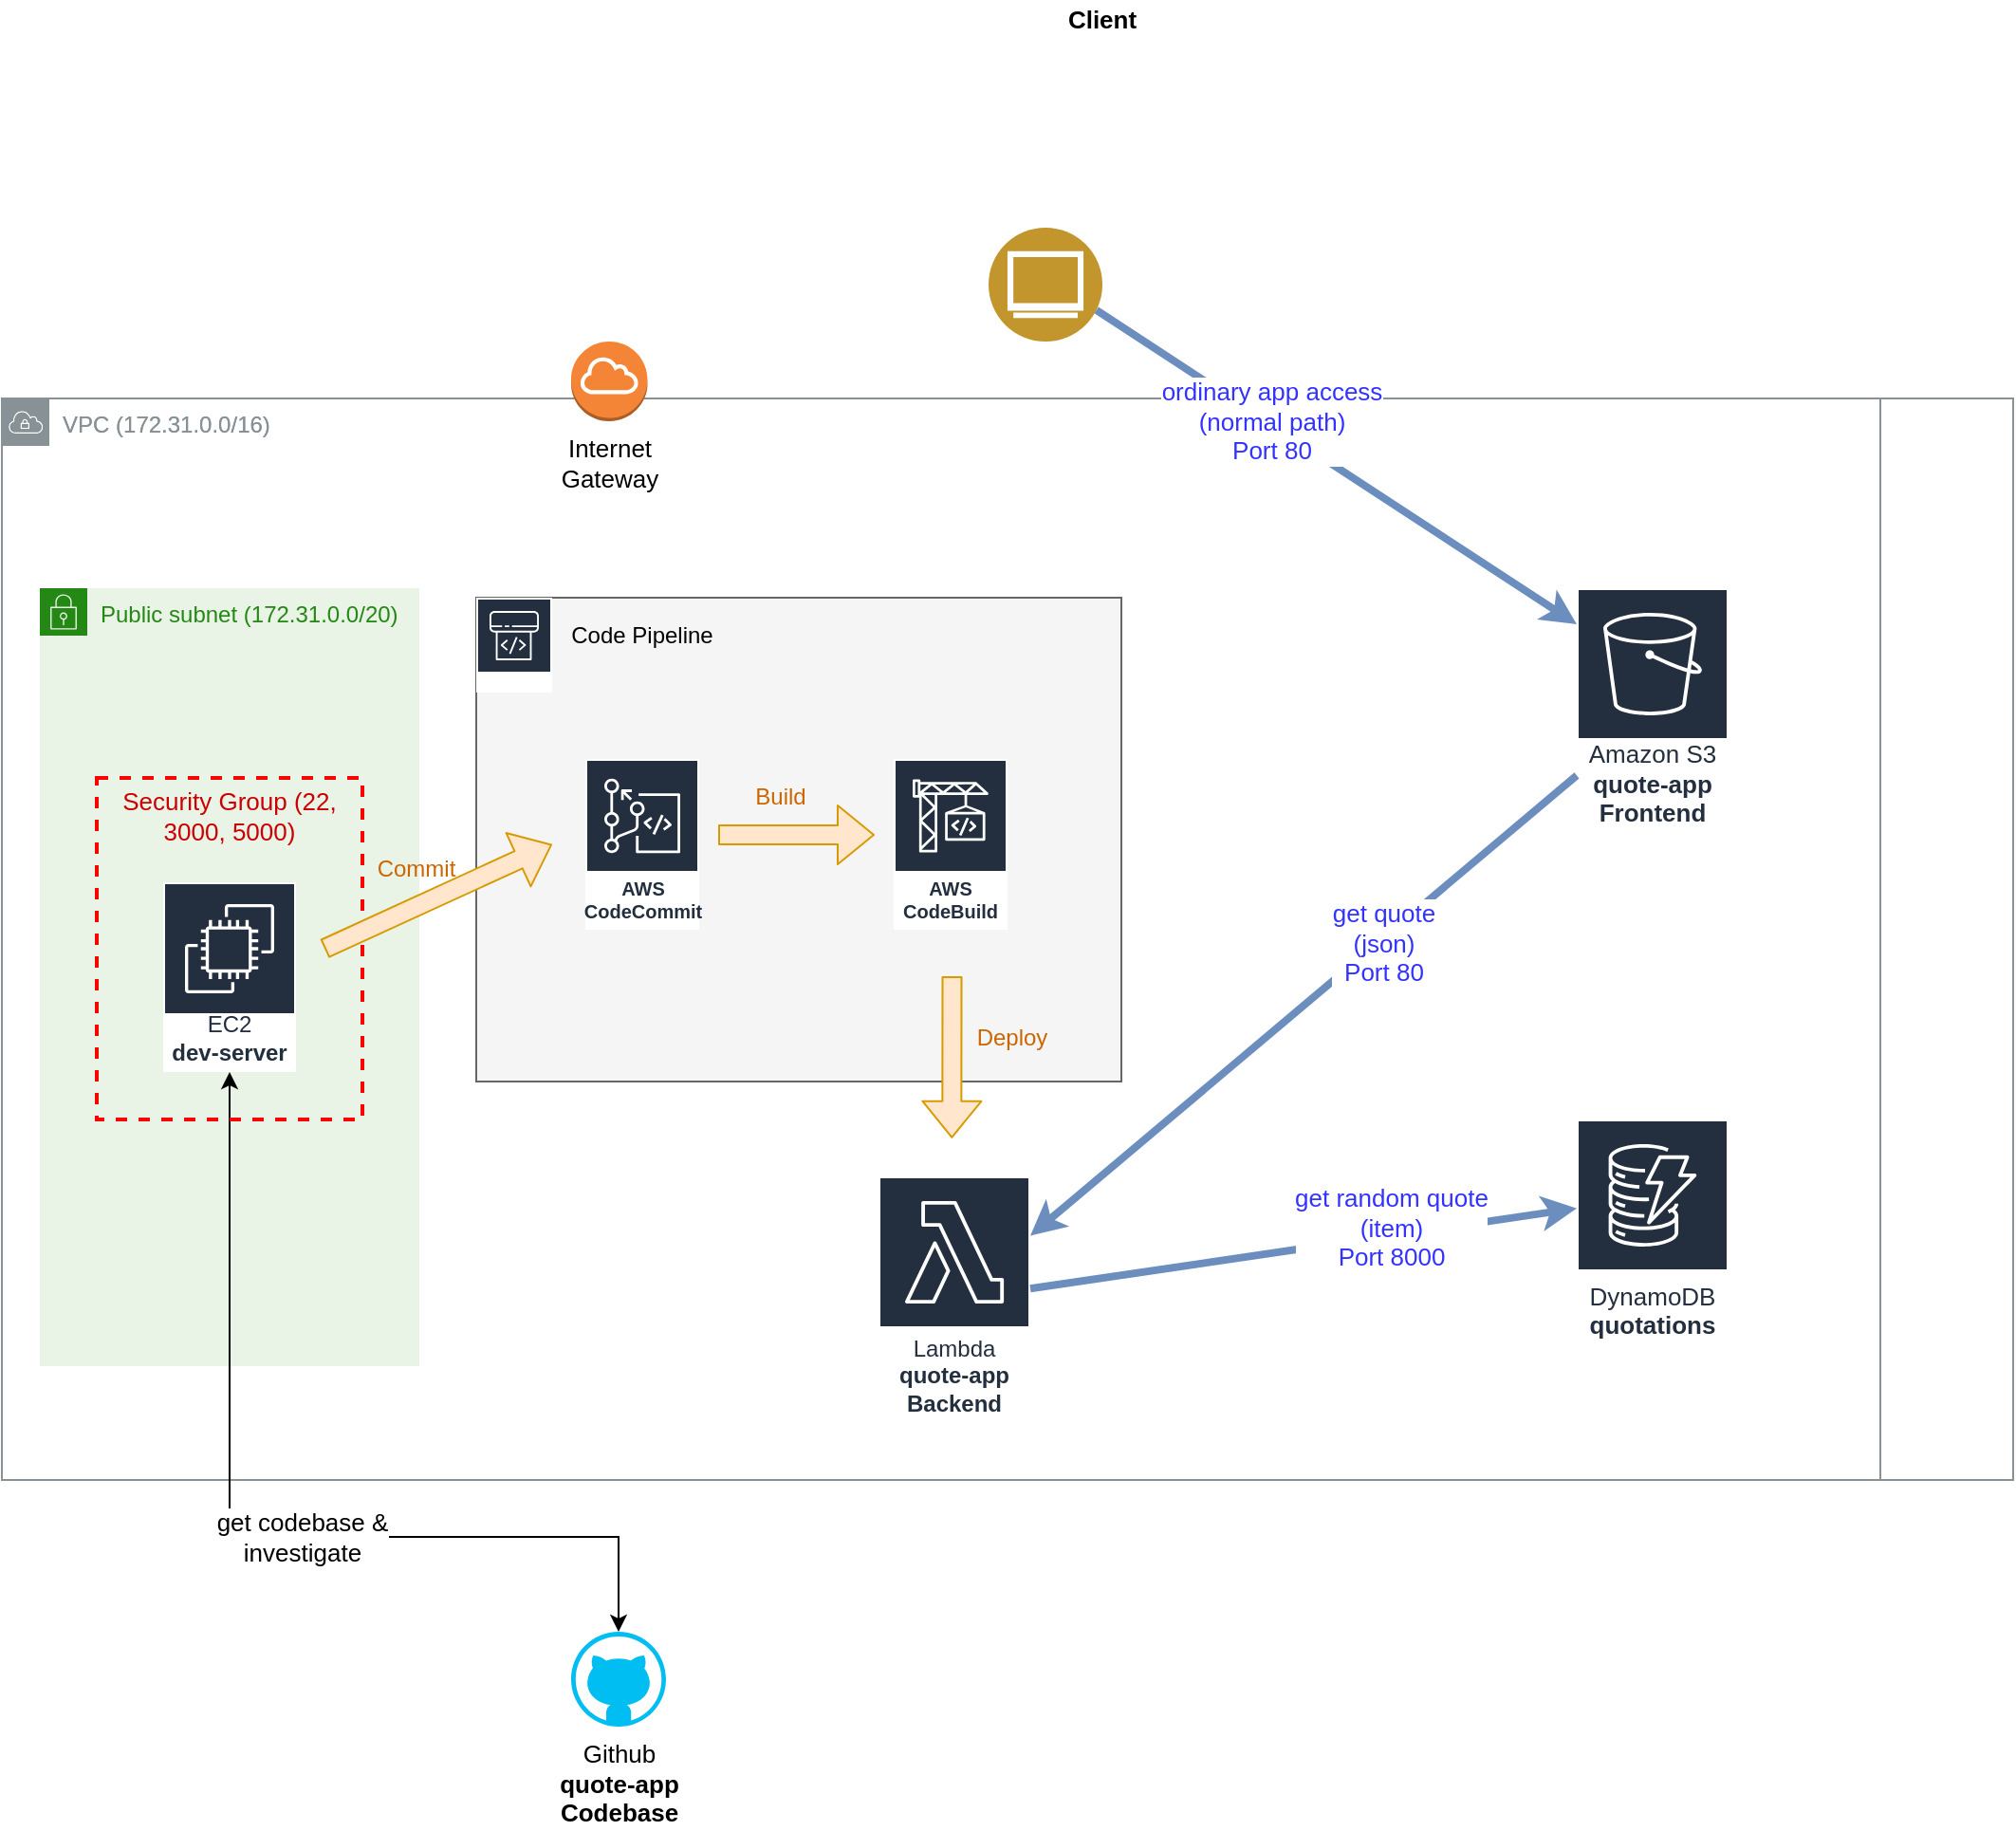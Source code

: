 <mxfile version="12.9.6" type="github">
  <diagram id="qV08AyzYG8jyjeQVylGt" name="Page-1">
    <mxGraphModel dx="1422" dy="1845" grid="1" gridSize="10" guides="1" tooltips="1" connect="1" arrows="1" fold="1" page="1" pageScale="1" pageWidth="850" pageHeight="1100" math="0" shadow="0">
      <root>
        <mxCell id="0" />
        <mxCell id="1" parent="0" />
        <mxCell id="YN5d5vEdMqfH4DQnZfE8-2" value="VPC (&lt;span&gt;172.31.0.0/16)&lt;br&gt;&lt;/span&gt;" style="outlineConnect=0;gradientColor=none;html=1;whiteSpace=wrap;fontSize=12;fontStyle=0;shape=mxgraph.aws4.group;grIcon=mxgraph.aws4.group_vpc;strokeColor=#879196;fillColor=none;verticalAlign=top;align=left;spacingLeft=30;fontColor=#879196;dashed=0;" vertex="1" parent="1">
          <mxGeometry x="40" y="80" width="1060" height="570" as="geometry" />
        </mxCell>
        <mxCell id="YN5d5vEdMqfH4DQnZfE8-1" value="VPC (&lt;span&gt;172.31.0.0/16)&lt;br&gt;&lt;/span&gt;" style="outlineConnect=0;gradientColor=none;html=1;whiteSpace=wrap;fontSize=12;fontStyle=0;shape=mxgraph.aws4.group;grIcon=mxgraph.aws4.group_vpc;strokeColor=#879196;fillColor=none;verticalAlign=top;align=left;spacingLeft=30;fontColor=#879196;dashed=0;" vertex="1" parent="1">
          <mxGeometry x="40" y="80" width="990" height="570" as="geometry" />
        </mxCell>
        <mxCell id="YN5d5vEdMqfH4DQnZfE8-30" value="" style="rounded=0;whiteSpace=wrap;html=1;glass=0;fillColor=#f5f5f5;strokeColor=#666666;fontColor=#333333;" vertex="1" parent="1">
          <mxGeometry x="290" y="185" width="340" height="255" as="geometry" />
        </mxCell>
        <mxCell id="YN5d5vEdMqfH4DQnZfE8-3" value="Public subnet (&lt;span&gt;172.31.0.0/20)&lt;br&gt;&lt;/span&gt;" style="points=[[0,0],[0.25,0],[0.5,0],[0.75,0],[1,0],[1,0.25],[1,0.5],[1,0.75],[1,1],[0.75,1],[0.5,1],[0.25,1],[0,1],[0,0.75],[0,0.5],[0,0.25]];outlineConnect=0;gradientColor=none;html=1;whiteSpace=wrap;fontSize=12;fontStyle=0;shape=mxgraph.aws4.group;grIcon=mxgraph.aws4.group_security_group;grStroke=0;strokeColor=#248814;fillColor=#E9F3E6;verticalAlign=top;align=left;spacingLeft=30;fontColor=#248814;dashed=0;" vertex="1" parent="1">
          <mxGeometry x="60" y="180" width="200" height="410" as="geometry" />
        </mxCell>
        <mxCell id="YN5d5vEdMqfH4DQnZfE8-6" value="&lt;span style=&quot;font-weight: normal; font-size: 13px;&quot;&gt;Amazon S3&lt;br style=&quot;font-size: 13px;&quot;&gt;&lt;/span&gt;quote-app&lt;br style=&quot;font-size: 13px;&quot;&gt;Frontend" style="outlineConnect=0;fontColor=#232F3E;gradientColor=none;strokeColor=#ffffff;fillColor=#232F3E;dashed=0;verticalLabelPosition=middle;verticalAlign=bottom;align=center;html=1;whiteSpace=wrap;fontSize=13;fontStyle=1;spacing=3;shape=mxgraph.aws4.productIcon;prIcon=mxgraph.aws4.s3;labelBackgroundColor=none;" vertex="1" parent="1">
          <mxGeometry x="870" y="180" width="80" height="130" as="geometry" />
        </mxCell>
        <mxCell id="YN5d5vEdMqfH4DQnZfE8-7" value="Internet&lt;br&gt;Gateway" style="outlineConnect=0;dashed=0;verticalLabelPosition=bottom;verticalAlign=top;align=center;html=1;shape=mxgraph.aws3.internet_gateway;fillColor=#F58536;gradientColor=none;labelBackgroundColor=none;fontSize=13;" vertex="1" parent="1">
          <mxGeometry x="340" y="50" width="40.25" height="42" as="geometry" />
        </mxCell>
        <mxCell id="YN5d5vEdMqfH4DQnZfE8-8" value="&lt;span style=&quot;font-weight: normal; font-size: 13px;&quot;&gt;DynamoDB&lt;/span&gt;&lt;br style=&quot;font-size: 13px;&quot;&gt;quotations" style="outlineConnect=0;fontColor=#232F3E;gradientColor=none;strokeColor=#ffffff;fillColor=#232F3E;dashed=0;verticalLabelPosition=middle;verticalAlign=bottom;align=center;html=1;whiteSpace=wrap;fontSize=13;fontStyle=1;spacing=3;shape=mxgraph.aws4.productIcon;prIcon=mxgraph.aws4.dynamodb;labelBackgroundColor=none;" vertex="1" parent="1">
          <mxGeometry x="870" y="460" width="80" height="120" as="geometry" />
        </mxCell>
        <mxCell id="YN5d5vEdMqfH4DQnZfE8-11" value="get codebase &amp;amp;&lt;br&gt;investigate" style="edgeStyle=orthogonalEdgeStyle;rounded=0;orthogonalLoop=1;jettySize=auto;html=1;exitX=0.5;exitY=0;exitDx=0;exitDy=0;exitPerimeter=0;fontSize=13;startArrow=classic;startFill=1;" edge="1" parent="1" source="YN5d5vEdMqfH4DQnZfE8-13" target="YN5d5vEdMqfH4DQnZfE8-28">
          <mxGeometry x="-0.133" relative="1" as="geometry">
            <mxPoint as="offset" />
            <mxPoint x="229.95" y="449.92" as="targetPoint" />
            <Array as="points">
              <mxPoint x="365" y="680" />
              <mxPoint x="160" y="680" />
            </Array>
          </mxGeometry>
        </mxCell>
        <mxCell id="YN5d5vEdMqfH4DQnZfE8-13" value="Github&lt;br&gt;&lt;b&gt;quote-app&lt;br&gt;Codebase&lt;/b&gt;" style="verticalLabelPosition=bottom;html=1;verticalAlign=top;align=center;strokeColor=none;fillColor=#00BEF2;shape=mxgraph.azure.github_code;pointerEvents=1;labelBackgroundColor=none;fontSize=13;" vertex="1" parent="1">
          <mxGeometry x="340" y="730" width="50" height="50" as="geometry" />
        </mxCell>
        <mxCell id="YN5d5vEdMqfH4DQnZfE8-19" value="" style="aspect=fixed;perimeter=ellipsePerimeter;html=1;align=center;shadow=0;dashed=0;fontColor=#4277BB;labelBackgroundColor=#ffffff;fontSize=12;spacingTop=3;image;image=img/lib/ibm/users/browser.svg;fillColor=#66B2FF;" vertex="1" parent="1">
          <mxGeometry x="560" y="-10" width="60" height="60" as="geometry" />
        </mxCell>
        <mxCell id="YN5d5vEdMqfH4DQnZfE8-20" value="" style="endArrow=classic;html=1;fontSize=13;exitX=1;exitY=0.75;exitDx=0;exitDy=0;strokeWidth=4;fillColor=#dae8fc;strokeColor=#6c8ebf;" edge="1" parent="1" source="YN5d5vEdMqfH4DQnZfE8-19">
          <mxGeometry width="50" height="50" relative="1" as="geometry">
            <mxPoint x="400" y="240" as="sourcePoint" />
            <mxPoint x="870" y="199" as="targetPoint" />
          </mxGeometry>
        </mxCell>
        <mxCell id="YN5d5vEdMqfH4DQnZfE8-21" value="ordinary app access&lt;br&gt;(normal path)&lt;br&gt;Port 80" style="text;html=1;align=center;verticalAlign=middle;resizable=0;points=[];labelBackgroundColor=#ffffff;fontSize=13;fontColor=#3333FF;" vertex="1" connectable="0" parent="YN5d5vEdMqfH4DQnZfE8-20">
          <mxGeometry x="-0.279" y="2" relative="1" as="geometry">
            <mxPoint as="offset" />
          </mxGeometry>
        </mxCell>
        <mxCell id="YN5d5vEdMqfH4DQnZfE8-26" value="Client" style="text;html=1;strokeColor=none;fillColor=none;align=center;verticalAlign=middle;whiteSpace=wrap;rounded=0;labelBackgroundColor=none;fontSize=13;fontStyle=1" vertex="1" parent="1">
          <mxGeometry x="580" y="-130" width="80" height="20" as="geometry" />
        </mxCell>
        <mxCell id="YN5d5vEdMqfH4DQnZfE8-27" value="&lt;font color=&quot;#cc0000&quot; style=&quot;font-size: 13px&quot;&gt;Security Group (22, 3000, 5000)&lt;/font&gt;" style="fontStyle=0;verticalAlign=top;align=center;spacingTop=-2;fillColor=none;rounded=0;whiteSpace=wrap;html=1;strokeColor=#FF0000;strokeWidth=2;dashed=1;container=1;collapsible=0;expand=0;recursiveResize=0;fontSize=13;" vertex="1" parent="1">
          <mxGeometry x="90" y="280" width="140" height="180" as="geometry" />
        </mxCell>
        <mxCell id="YN5d5vEdMqfH4DQnZfE8-28" value="&lt;span style=&quot;font-weight: normal; font-size: 12px;&quot;&gt;EC2&lt;/span&gt;&lt;br style=&quot;font-size: 12px;&quot;&gt;dev-server" style="outlineConnect=0;fontColor=#232F3E;gradientColor=none;strokeColor=#ffffff;fillColor=#232F3E;dashed=0;verticalLabelPosition=middle;verticalAlign=bottom;align=center;html=1;whiteSpace=wrap;fontSize=12;fontStyle=1;spacing=3;shape=mxgraph.aws4.productIcon;prIcon=mxgraph.aws4.ec2;" vertex="1" parent="YN5d5vEdMqfH4DQnZfE8-27">
          <mxGeometry x="35" y="55" width="70" height="100" as="geometry" />
        </mxCell>
        <mxCell id="YN5d5vEdMqfH4DQnZfE8-36" value="" style="shape=flexArrow;endArrow=classic;html=1;fillColor=#ffe6cc;strokeColor=#d79b00;" edge="1" parent="YN5d5vEdMqfH4DQnZfE8-27">
          <mxGeometry width="50" height="50" relative="1" as="geometry">
            <mxPoint x="120" y="90" as="sourcePoint" />
            <mxPoint x="240" y="35" as="targetPoint" />
          </mxGeometry>
        </mxCell>
        <mxCell id="YN5d5vEdMqfH4DQnZfE8-37" value="Commit" style="text;html=1;align=center;verticalAlign=middle;resizable=0;points=[];labelBackgroundColor=none;fontColor=#CC6600;" vertex="1" connectable="0" parent="YN5d5vEdMqfH4DQnZfE8-36">
          <mxGeometry x="0.5" y="-12" relative="1" as="geometry">
            <mxPoint x="-47.3" y="-12.4" as="offset" />
          </mxGeometry>
        </mxCell>
        <mxCell id="YN5d5vEdMqfH4DQnZfE8-29" value="" style="outlineConnect=0;fontColor=#232F3E;gradientColor=none;strokeColor=#ffffff;fillColor=#232F3E;dashed=0;verticalLabelPosition=middle;verticalAlign=bottom;align=center;html=1;whiteSpace=wrap;fontSize=10;fontStyle=1;spacing=3;shape=mxgraph.aws4.productIcon;prIcon=mxgraph.aws4.codepipeline;" vertex="1" parent="1">
          <mxGeometry x="290" y="185" width="40" height="50" as="geometry" />
        </mxCell>
        <mxCell id="YN5d5vEdMqfH4DQnZfE8-31" value="Code Pipeline" style="text;html=1;strokeColor=none;fillColor=none;align=center;verticalAlign=middle;whiteSpace=wrap;rounded=0;glass=0;" vertex="1" parent="1">
          <mxGeometry x="330" y="195" width="95" height="20" as="geometry" />
        </mxCell>
        <mxCell id="YN5d5vEdMqfH4DQnZfE8-32" value="AWS CodeCommit" style="outlineConnect=0;fontColor=#232F3E;gradientColor=none;strokeColor=#ffffff;fillColor=#232F3E;dashed=0;verticalLabelPosition=middle;verticalAlign=bottom;align=center;html=1;whiteSpace=wrap;fontSize=10;fontStyle=1;spacing=3;shape=mxgraph.aws4.productIcon;prIcon=mxgraph.aws4.codecommit;rounded=0;glass=0;" vertex="1" parent="1">
          <mxGeometry x="347.5" y="270" width="60" height="90" as="geometry" />
        </mxCell>
        <mxCell id="YN5d5vEdMqfH4DQnZfE8-33" value="AWS CodeBuild" style="outlineConnect=0;fontColor=#232F3E;gradientColor=none;strokeColor=#ffffff;fillColor=#232F3E;dashed=0;verticalLabelPosition=middle;verticalAlign=bottom;align=center;html=1;whiteSpace=wrap;fontSize=10;fontStyle=1;spacing=3;shape=mxgraph.aws4.productIcon;prIcon=mxgraph.aws4.codebuild;rounded=0;glass=0;" vertex="1" parent="1">
          <mxGeometry x="510" y="270" width="60" height="90" as="geometry" />
        </mxCell>
        <mxCell id="YN5d5vEdMqfH4DQnZfE8-34" value="&lt;font style=&quot;font-size: 12px&quot;&gt;&lt;span style=&quot;font-weight: normal&quot;&gt;Lambda&lt;/span&gt;&lt;br&gt;quote-app&lt;br&gt;Backend&lt;/font&gt;" style="outlineConnect=0;fontColor=#232F3E;gradientColor=none;strokeColor=#ffffff;fillColor=#232F3E;dashed=0;verticalLabelPosition=middle;verticalAlign=bottom;align=center;html=1;whiteSpace=wrap;fontSize=10;fontStyle=1;spacing=3;shape=mxgraph.aws4.productIcon;prIcon=mxgraph.aws4.lambda;rounded=0;glass=0;" vertex="1" parent="1">
          <mxGeometry x="502" y="490" width="80" height="130" as="geometry" />
        </mxCell>
        <mxCell id="YN5d5vEdMqfH4DQnZfE8-38" value="" style="shape=flexArrow;endArrow=classic;html=1;fillColor=#ffe6cc;strokeColor=#d79b00;" edge="1" parent="1">
          <mxGeometry width="50" height="50" relative="1" as="geometry">
            <mxPoint x="417.5" y="310" as="sourcePoint" />
            <mxPoint x="500" y="310" as="targetPoint" />
          </mxGeometry>
        </mxCell>
        <mxCell id="YN5d5vEdMqfH4DQnZfE8-39" value="Build" style="text;html=1;align=center;verticalAlign=middle;resizable=0;points=[];labelBackgroundColor=none;fontColor=#CC6600;" vertex="1" connectable="0" parent="YN5d5vEdMqfH4DQnZfE8-38">
          <mxGeometry x="0.5" y="-12" relative="1" as="geometry">
            <mxPoint x="-29.5" y="-32.0" as="offset" />
          </mxGeometry>
        </mxCell>
        <mxCell id="YN5d5vEdMqfH4DQnZfE8-42" value="" style="shape=flexArrow;endArrow=classic;html=1;fillColor=#ffe6cc;strokeColor=#d79b00;entryX=0.461;entryY=0.684;entryDx=0;entryDy=0;entryPerimeter=0;" edge="1" parent="1">
          <mxGeometry width="50" height="50" relative="1" as="geometry">
            <mxPoint x="540.75" y="384.5" as="sourcePoint" />
            <mxPoint x="540.66" y="469.88" as="targetPoint" />
          </mxGeometry>
        </mxCell>
        <mxCell id="YN5d5vEdMqfH4DQnZfE8-43" value="Deploy" style="text;html=1;align=center;verticalAlign=middle;resizable=0;points=[];labelBackgroundColor=none;fontColor=#CC6600;" vertex="1" connectable="0" parent="YN5d5vEdMqfH4DQnZfE8-42">
          <mxGeometry x="0.5" y="-12" relative="1" as="geometry">
            <mxPoint x="43.32" y="-32.0" as="offset" />
          </mxGeometry>
        </mxCell>
        <mxCell id="YN5d5vEdMqfH4DQnZfE8-44" value="" style="endArrow=classic;html=1;fontSize=13;strokeWidth=4;fillColor=#dae8fc;strokeColor=#6c8ebf;" edge="1" parent="1" source="YN5d5vEdMqfH4DQnZfE8-6" target="YN5d5vEdMqfH4DQnZfE8-34">
          <mxGeometry width="50" height="50" relative="1" as="geometry">
            <mxPoint x="1210" y="180.0" as="sourcePoint" />
            <mxPoint x="845" as="targetPoint" />
          </mxGeometry>
        </mxCell>
        <mxCell id="YN5d5vEdMqfH4DQnZfE8-45" value="get quote&lt;br&gt;(json)&lt;br&gt;Port 80" style="text;html=1;align=center;verticalAlign=middle;resizable=0;points=[];labelBackgroundColor=#ffffff;fontSize=13;fontColor=#3333FF;" vertex="1" connectable="0" parent="YN5d5vEdMqfH4DQnZfE8-44">
          <mxGeometry x="-0.282" y="2" relative="1" as="geometry">
            <mxPoint as="offset" />
          </mxGeometry>
        </mxCell>
        <mxCell id="YN5d5vEdMqfH4DQnZfE8-48" value="get random quote&lt;br&gt;(item)&lt;br&gt;Port 8000" style="endArrow=none;html=1;fontSize=13;startArrow=classic;startFill=1;endFill=0;fillColor=#dae8fc;strokeColor=#6c8ebf;strokeWidth=4;fontColor=#3333FF;" edge="1" parent="1" target="YN5d5vEdMqfH4DQnZfE8-34">
          <mxGeometry x="-0.325" y="-4" width="50" height="50" relative="1" as="geometry">
            <mxPoint x="870" y="506.833" as="sourcePoint" />
            <mxPoint x="570.25" y="408.167" as="targetPoint" />
            <mxPoint as="offset" />
          </mxGeometry>
        </mxCell>
      </root>
    </mxGraphModel>
  </diagram>
</mxfile>
